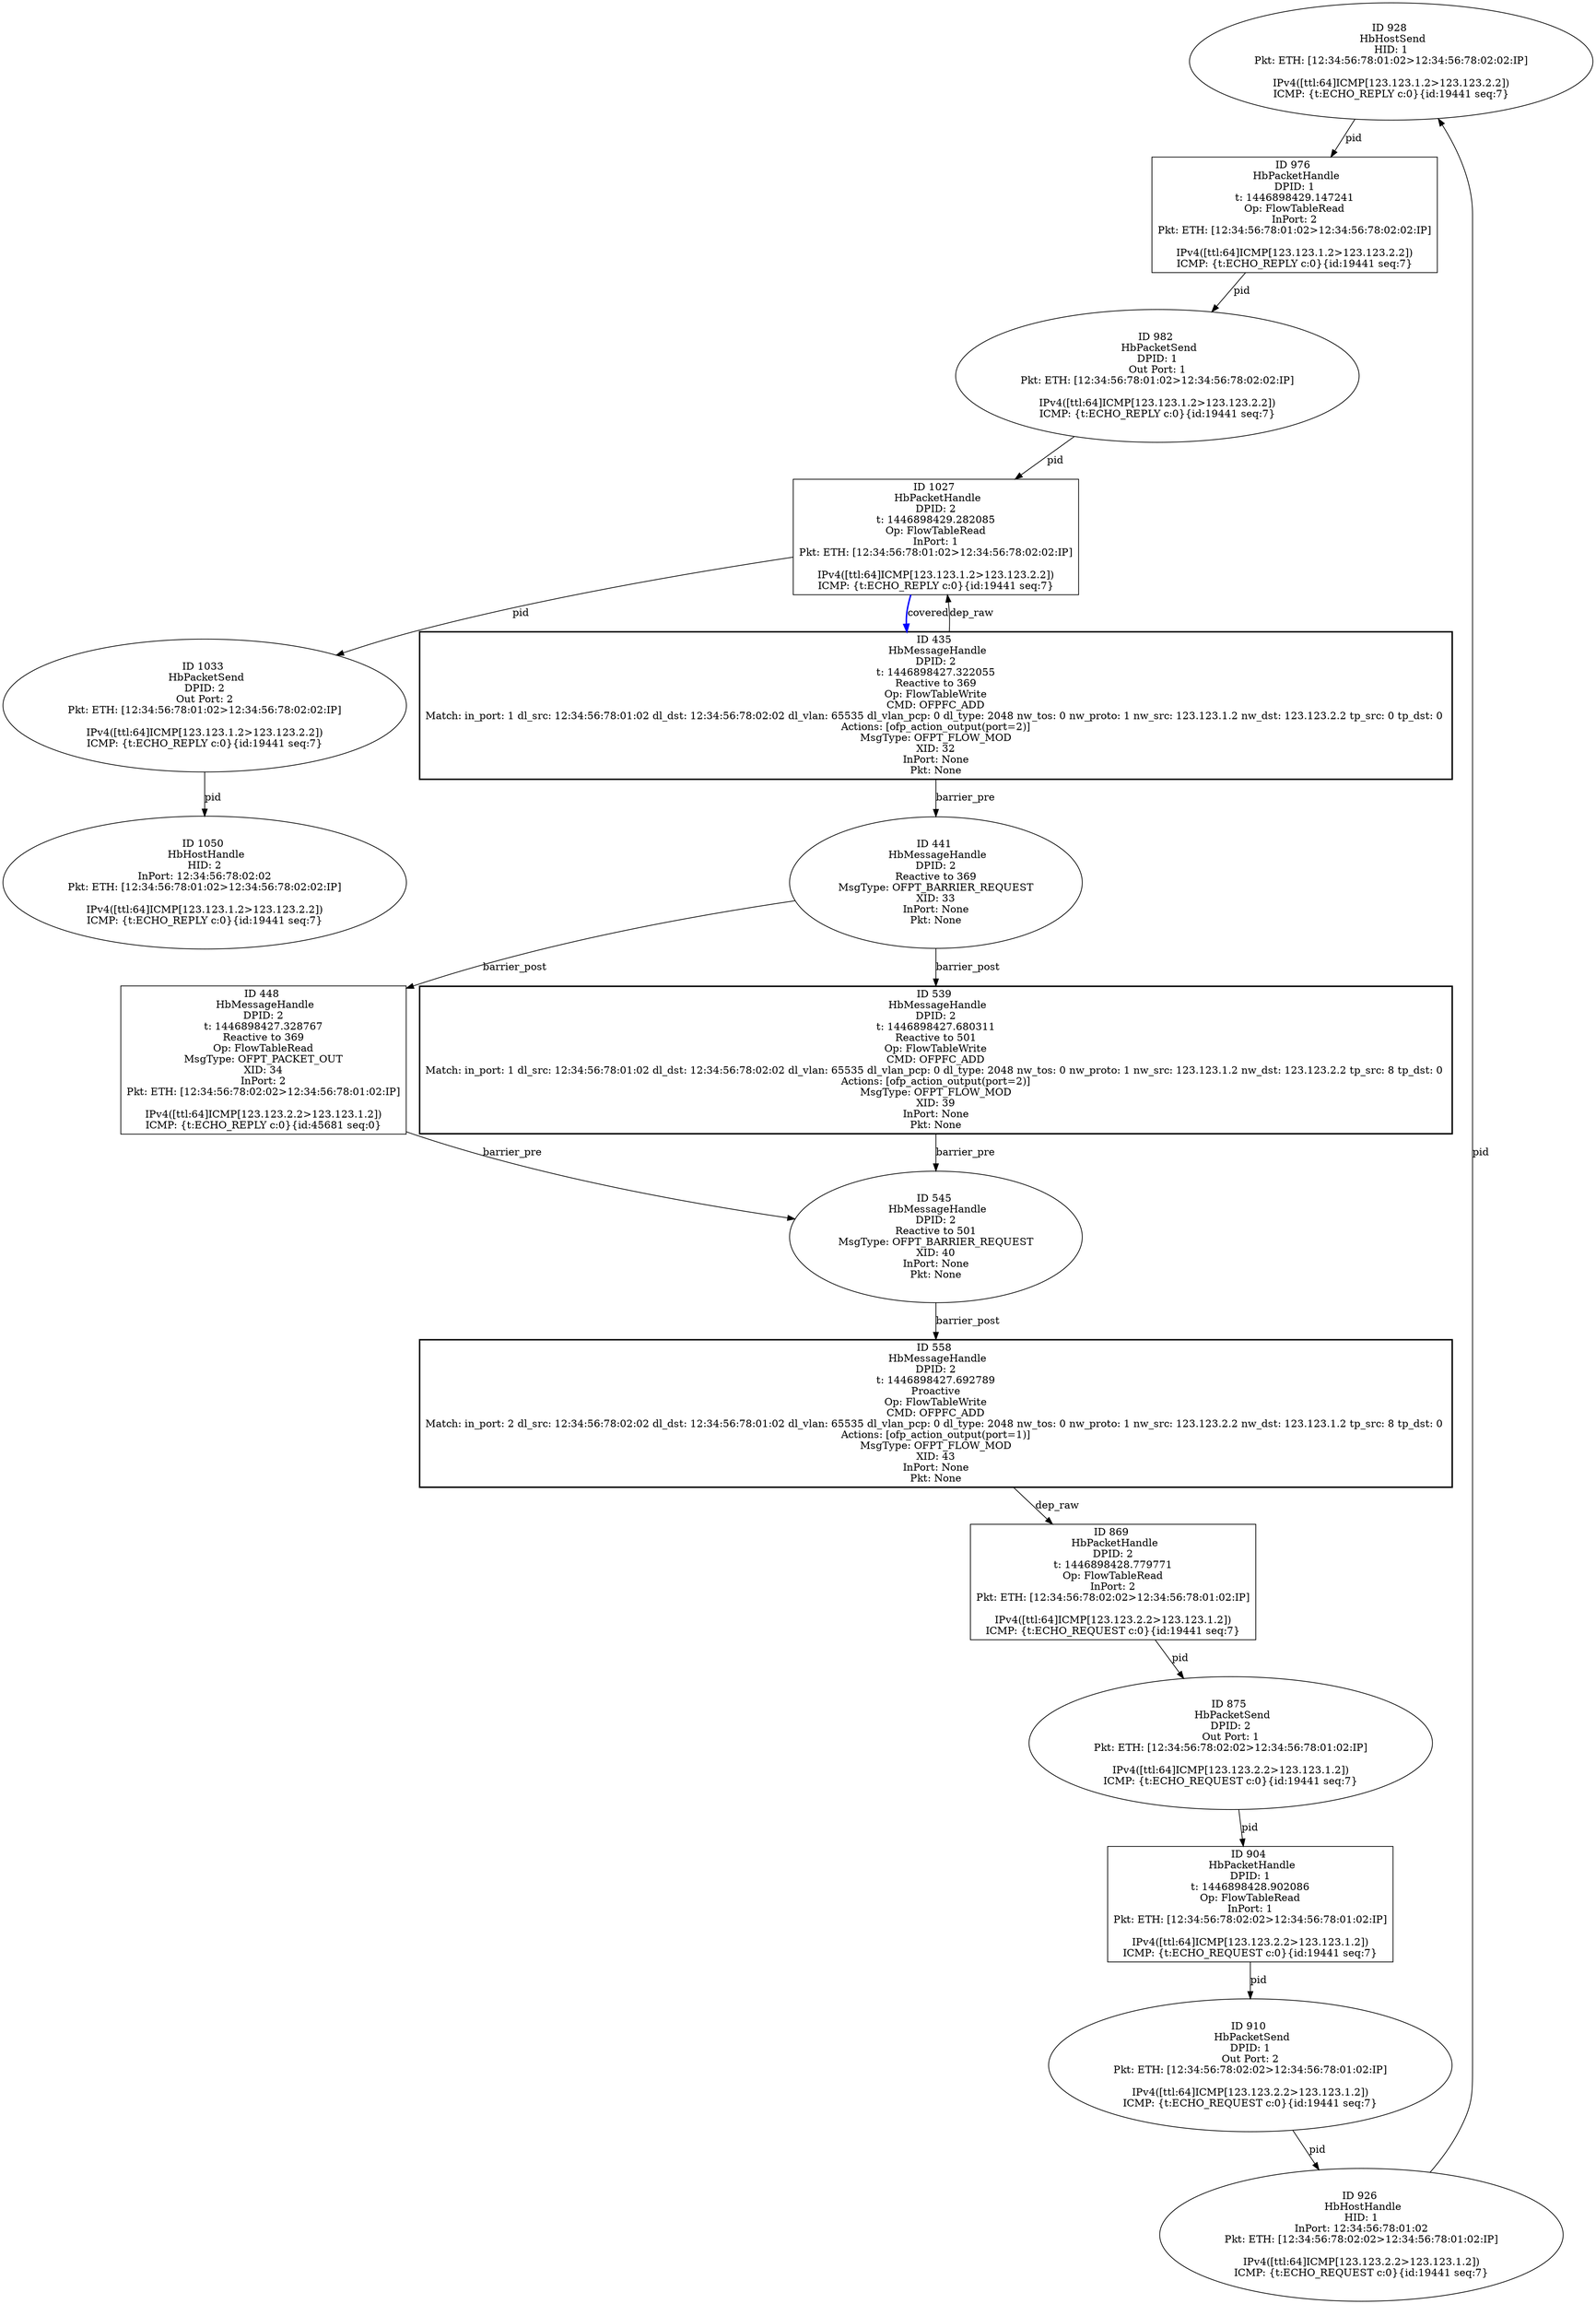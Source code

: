 strict digraph G {
928 [shape=oval, event=<hb_events.HbHostSend object at 0x10f943e10>, label="ID 928 
 HbHostSend
HID: 1
Pkt: ETH: [12:34:56:78:01:02>12:34:56:78:02:02:IP]

IPv4([ttl:64]ICMP[123.123.1.2>123.123.2.2])
ICMP: {t:ECHO_REPLY c:0}{id:19441 seq:7}"];
448 [shape=box, cmd_type="Reactive to 369", event=<hb_events.HbMessageHandle object at 0x10f822950>, label="ID 448 
 HbMessageHandle
DPID: 2
t: 1446898427.328767
Reactive to 369
Op: FlowTableRead
MsgType: OFPT_PACKET_OUT
XID: 34
InPort: 2
Pkt: ETH: [12:34:56:78:02:02>12:34:56:78:01:02:IP]

IPv4([ttl:64]ICMP[123.123.2.2>123.123.1.2])
ICMP: {t:ECHO_REPLY c:0}{id:45681 seq:0}"];
1027 [shape=box, event=<hb_events.HbPacketHandle object at 0x10fa2d110>, label="ID 1027 
 HbPacketHandle
DPID: 2
t: 1446898429.282085
Op: FlowTableRead
InPort: 1
Pkt: ETH: [12:34:56:78:01:02>12:34:56:78:02:02:IP]

IPv4([ttl:64]ICMP[123.123.1.2>123.123.2.2])
ICMP: {t:ECHO_REPLY c:0}{id:19441 seq:7}"];
869 [shape=box, event=<hb_events.HbPacketHandle object at 0x10f99cfd0>, label="ID 869 
 HbPacketHandle
DPID: 2
t: 1446898428.779771
Op: FlowTableRead
InPort: 2
Pkt: ETH: [12:34:56:78:02:02>12:34:56:78:01:02:IP]

IPv4([ttl:64]ICMP[123.123.2.2>123.123.1.2])
ICMP: {t:ECHO_REQUEST c:0}{id:19441 seq:7}"];
545 [shape=oval, cmd_type="Reactive to 501", event=<hb_events.HbMessageHandle object at 0x10f84a590>, label="ID 545 
 HbMessageHandle
DPID: 2
Reactive to 501
MsgType: OFPT_BARRIER_REQUEST
XID: 40
InPort: None
Pkt: None"];
904 [shape=box, event=<hb_events.HbPacketHandle object at 0x10f9b7b50>, label="ID 904 
 HbPacketHandle
DPID: 1
t: 1446898428.902086
Op: FlowTableRead
InPort: 1
Pkt: ETH: [12:34:56:78:02:02>12:34:56:78:01:02:IP]

IPv4([ttl:64]ICMP[123.123.2.2>123.123.1.2])
ICMP: {t:ECHO_REQUEST c:0}{id:19441 seq:7}"];
1033 [shape=oval, event=<hb_events.HbPacketSend object at 0x10fa34990>, label="ID 1033 
 HbPacketSend
DPID: 2
Out Port: 2
Pkt: ETH: [12:34:56:78:01:02>12:34:56:78:02:02:IP]

IPv4([ttl:64]ICMP[123.123.1.2>123.123.2.2])
ICMP: {t:ECHO_REPLY c:0}{id:19441 seq:7}"];
875 [shape=oval, event=<hb_events.HbPacketSend object at 0x10f9a2210>, label="ID 875 
 HbPacketSend
DPID: 2
Out Port: 1
Pkt: ETH: [12:34:56:78:02:02>12:34:56:78:01:02:IP]

IPv4([ttl:64]ICMP[123.123.2.2>123.123.1.2])
ICMP: {t:ECHO_REQUEST c:0}{id:19441 seq:7}"];
558 [event=<hb_events.HbMessageHandle object at 0x10f850b10>, shape=box, cmd_type=Proactive, style=bold, label="ID 558 
 HbMessageHandle
DPID: 2
t: 1446898427.692789
Proactive
Op: FlowTableWrite
CMD: OFPFC_ADD
Match: in_port: 2 dl_src: 12:34:56:78:02:02 dl_dst: 12:34:56:78:01:02 dl_vlan: 65535 dl_vlan_pcp: 0 dl_type: 2048 nw_tos: 0 nw_proto: 1 nw_src: 123.123.2.2 nw_dst: 123.123.1.2 tp_src: 8 tp_dst: 0 
Actions: [ofp_action_output(port=1)]
MsgType: OFPT_FLOW_MOD
XID: 43
InPort: None
Pkt: None"];
976 [shape=box, event=<hb_events.HbPacketHandle object at 0x10f963b50>, label="ID 976 
 HbPacketHandle
DPID: 1
t: 1446898429.147241
Op: FlowTableRead
InPort: 2
Pkt: ETH: [12:34:56:78:01:02>12:34:56:78:02:02:IP]

IPv4([ttl:64]ICMP[123.123.1.2>123.123.2.2])
ICMP: {t:ECHO_REPLY c:0}{id:19441 seq:7}"];
435 [event=<hb_events.HbMessageHandle object at 0x10f822690>, shape=box, cmd_type="Reactive to 369", style=bold, label="ID 435 
 HbMessageHandle
DPID: 2
t: 1446898427.322055
Reactive to 369
Op: FlowTableWrite
CMD: OFPFC_ADD
Match: in_port: 1 dl_src: 12:34:56:78:01:02 dl_dst: 12:34:56:78:02:02 dl_vlan: 65535 dl_vlan_pcp: 0 dl_type: 2048 nw_tos: 0 nw_proto: 1 nw_src: 123.123.1.2 nw_dst: 123.123.2.2 tp_src: 0 tp_dst: 0 
Actions: [ofp_action_output(port=2)]
MsgType: OFPT_FLOW_MOD
XID: 32
InPort: None
Pkt: None"];
910 [shape=oval, event=<hb_events.HbPacketSend object at 0x10f9b79d0>, label="ID 910 
 HbPacketSend
DPID: 1
Out Port: 2
Pkt: ETH: [12:34:56:78:02:02>12:34:56:78:01:02:IP]

IPv4([ttl:64]ICMP[123.123.2.2>123.123.1.2])
ICMP: {t:ECHO_REQUEST c:0}{id:19441 seq:7}"];
982 [shape=oval, event=<hb_events.HbPacketSend object at 0x10f970410>, label="ID 982 
 HbPacketSend
DPID: 1
Out Port: 1
Pkt: ETH: [12:34:56:78:01:02>12:34:56:78:02:02:IP]

IPv4([ttl:64]ICMP[123.123.1.2>123.123.2.2])
ICMP: {t:ECHO_REPLY c:0}{id:19441 seq:7}"];
441 [shape=oval, cmd_type="Reactive to 369", event=<hb_events.HbMessageHandle object at 0x10f822850>, label="ID 441 
 HbMessageHandle
DPID: 2
Reactive to 369
MsgType: OFPT_BARRIER_REQUEST
XID: 33
InPort: None
Pkt: None"];
1050 [shape=oval, event=<hb_events.HbHostHandle object at 0x10fa3bd10>, label="ID 1050 
 HbHostHandle
HID: 2
InPort: 12:34:56:78:02:02
Pkt: ETH: [12:34:56:78:01:02>12:34:56:78:02:02:IP]

IPv4([ttl:64]ICMP[123.123.1.2>123.123.2.2])
ICMP: {t:ECHO_REPLY c:0}{id:19441 seq:7}"];
539 [event=<hb_events.HbMessageHandle object at 0x10f84a3d0>, shape=box, cmd_type="Reactive to 501", style=bold, label="ID 539 
 HbMessageHandle
DPID: 2
t: 1446898427.680311
Reactive to 501
Op: FlowTableWrite
CMD: OFPFC_ADD
Match: in_port: 1 dl_src: 12:34:56:78:01:02 dl_dst: 12:34:56:78:02:02 dl_vlan: 65535 dl_vlan_pcp: 0 dl_type: 2048 nw_tos: 0 nw_proto: 1 nw_src: 123.123.1.2 nw_dst: 123.123.2.2 tp_src: 8 tp_dst: 0 
Actions: [ofp_action_output(port=2)]
MsgType: OFPT_FLOW_MOD
XID: 39
InPort: None
Pkt: None"];
926 [shape=oval, event=<hb_events.HbHostHandle object at 0x10f93c5d0>, label="ID 926 
 HbHostHandle
HID: 1
InPort: 12:34:56:78:01:02
Pkt: ETH: [12:34:56:78:02:02>12:34:56:78:01:02:IP]

IPv4([ttl:64]ICMP[123.123.2.2>123.123.1.2])
ICMP: {t:ECHO_REQUEST c:0}{id:19441 seq:7}"];
928 -> 976  [rel=pid, label=pid];
448 -> 545  [rel=barrier_pre, label=barrier_pre];
1027 -> 1033  [rel=pid, label=pid];
1027 -> 435  [harmful=True, color=blue, style=bold, rel=covered, label=covered];
869 -> 875  [rel=pid, label=pid];
545 -> 558  [rel=barrier_post, label=barrier_post];
904 -> 910  [rel=pid, label=pid];
1033 -> 1050  [rel=pid, label=pid];
875 -> 904  [rel=pid, label=pid];
558 -> 869  [rel=dep_raw, label=dep_raw];
976 -> 982  [rel=pid, label=pid];
435 -> 441  [rel=barrier_pre, label=barrier_pre];
435 -> 1027  [rel=dep_raw, label=dep_raw];
910 -> 926  [rel=pid, label=pid];
982 -> 1027  [rel=pid, label=pid];
441 -> 448  [rel=barrier_post, label=barrier_post];
441 -> 539  [rel=barrier_post, label=barrier_post];
539 -> 545  [rel=barrier_pre, label=barrier_pre];
926 -> 928  [rel=pid, label=pid];
}
